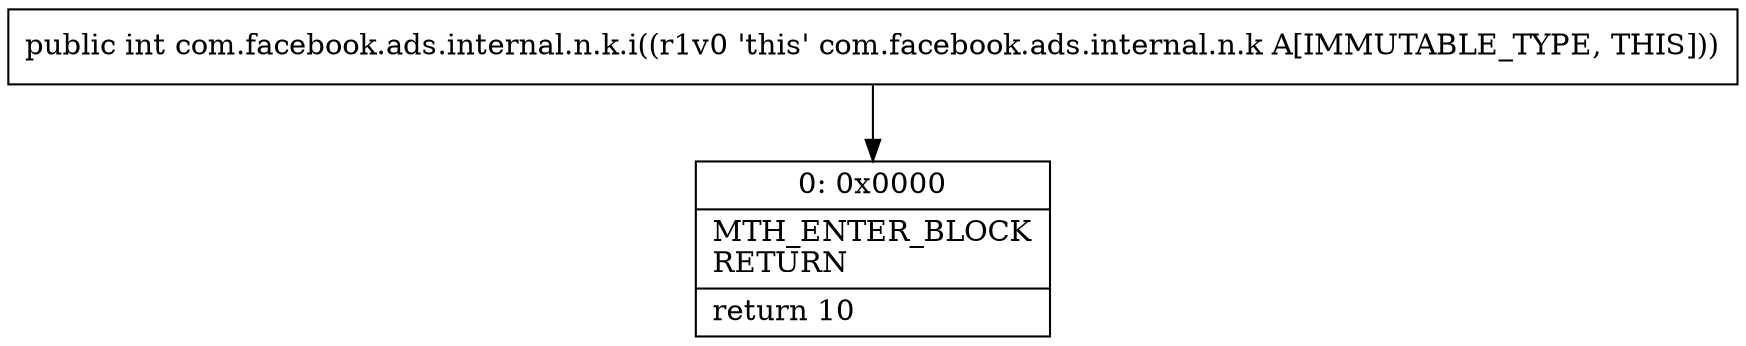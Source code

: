 digraph "CFG forcom.facebook.ads.internal.n.k.i()I" {
Node_0 [shape=record,label="{0\:\ 0x0000|MTH_ENTER_BLOCK\lRETURN\l|return 10\l}"];
MethodNode[shape=record,label="{public int com.facebook.ads.internal.n.k.i((r1v0 'this' com.facebook.ads.internal.n.k A[IMMUTABLE_TYPE, THIS])) }"];
MethodNode -> Node_0;
}

